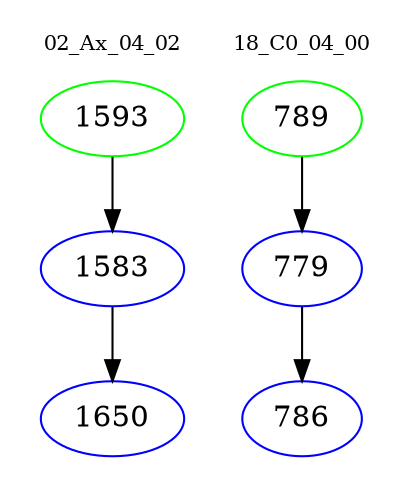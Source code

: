 digraph{
subgraph cluster_0 {
color = white
label = "02_Ax_04_02";
fontsize=10;
T0_1593 [label="1593", color="green"]
T0_1593 -> T0_1583 [color="black"]
T0_1583 [label="1583", color="blue"]
T0_1583 -> T0_1650 [color="black"]
T0_1650 [label="1650", color="blue"]
}
subgraph cluster_1 {
color = white
label = "18_C0_04_00";
fontsize=10;
T1_789 [label="789", color="green"]
T1_789 -> T1_779 [color="black"]
T1_779 [label="779", color="blue"]
T1_779 -> T1_786 [color="black"]
T1_786 [label="786", color="blue"]
}
}

